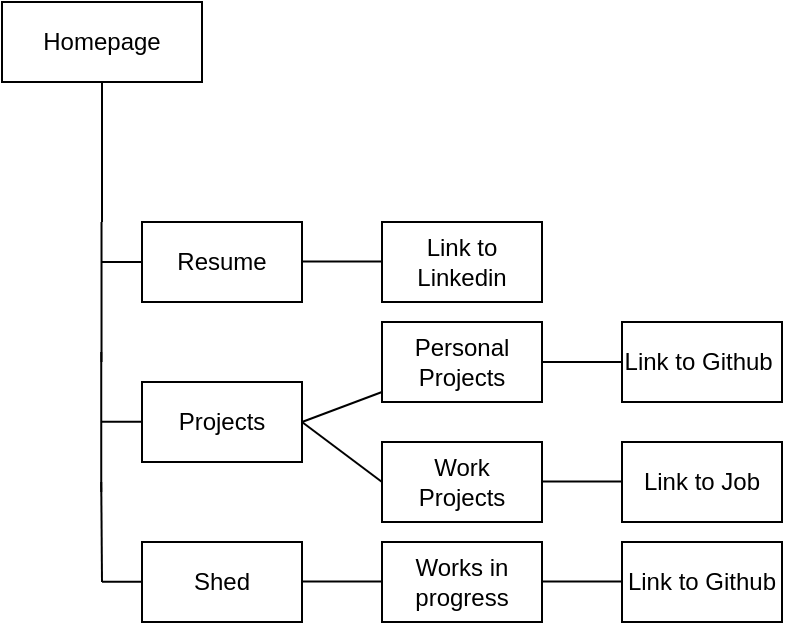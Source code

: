 <mxfile version="20.8.13" type="github"><diagram name="Page-1" id="2y5kcq44ZByHqeCwnkJB"><mxGraphModel dx="1103" dy="596" grid="1" gridSize="10" guides="1" tooltips="1" connect="1" arrows="1" fold="1" page="1" pageScale="1" pageWidth="850" pageHeight="1100" math="0" shadow="0"><root><mxCell id="0"/><mxCell id="1" parent="0"/><mxCell id="Rqs1tYRSAkKovKcfagJW-1" value="Homepage" style="rounded=0;whiteSpace=wrap;html=1;" vertex="1" parent="1"><mxGeometry x="110" y="80" width="100" height="40" as="geometry"/></mxCell><mxCell id="Rqs1tYRSAkKovKcfagJW-2" value="" style="endArrow=none;html=1;rounded=0;entryX=0.5;entryY=1;entryDx=0;entryDy=0;" edge="1" parent="1" target="Rqs1tYRSAkKovKcfagJW-1"><mxGeometry width="50" height="50" relative="1" as="geometry"><mxPoint x="160" y="190" as="sourcePoint"/><mxPoint x="180" y="140" as="targetPoint"/><Array as="points"><mxPoint x="160" y="170"/></Array></mxGeometry></mxCell><mxCell id="Rqs1tYRSAkKovKcfagJW-3" value="Resume" style="rounded=0;whiteSpace=wrap;html=1;" vertex="1" parent="1"><mxGeometry x="180" y="190" width="80" height="40" as="geometry"/></mxCell><mxCell id="Rqs1tYRSAkKovKcfagJW-4" value="Projects" style="rounded=0;whiteSpace=wrap;html=1;" vertex="1" parent="1"><mxGeometry x="180" y="270" width="80" height="40" as="geometry"/></mxCell><mxCell id="Rqs1tYRSAkKovKcfagJW-5" value="Shed" style="rounded=0;whiteSpace=wrap;html=1;" vertex="1" parent="1"><mxGeometry x="180" y="350" width="80" height="40" as="geometry"/></mxCell><mxCell id="Rqs1tYRSAkKovKcfagJW-7" value="" style="endArrow=none;html=1;rounded=0;entryX=0.5;entryY=1;entryDx=0;entryDy=0;" edge="1" parent="1"><mxGeometry width="50" height="50" relative="1" as="geometry"><mxPoint x="159.76" y="260" as="sourcePoint"/><mxPoint x="159.76" y="190" as="targetPoint"/></mxGeometry></mxCell><mxCell id="Rqs1tYRSAkKovKcfagJW-8" value="" style="endArrow=none;html=1;rounded=0;entryX=0.5;entryY=1;entryDx=0;entryDy=0;" edge="1" parent="1"><mxGeometry width="50" height="50" relative="1" as="geometry"><mxPoint x="159.62" y="325" as="sourcePoint"/><mxPoint x="159.62" y="255" as="targetPoint"/></mxGeometry></mxCell><mxCell id="Rqs1tYRSAkKovKcfagJW-9" value="" style="endArrow=none;html=1;rounded=0;entryX=0.5;entryY=1;entryDx=0;entryDy=0;" edge="1" parent="1"><mxGeometry width="50" height="50" relative="1" as="geometry"><mxPoint x="160" y="370" as="sourcePoint"/><mxPoint x="159.62" y="320" as="targetPoint"/></mxGeometry></mxCell><mxCell id="Rqs1tYRSAkKovKcfagJW-11" value="" style="endArrow=none;html=1;rounded=0;entryX=0;entryY=0.5;entryDx=0;entryDy=0;" edge="1" parent="1" target="Rqs1tYRSAkKovKcfagJW-3"><mxGeometry width="50" height="50" relative="1" as="geometry"><mxPoint x="160" y="210" as="sourcePoint"/><mxPoint x="185" y="200" as="targetPoint"/></mxGeometry></mxCell><mxCell id="Rqs1tYRSAkKovKcfagJW-12" value="" style="endArrow=none;html=1;rounded=0;entryX=0;entryY=0.5;entryDx=0;entryDy=0;" edge="1" parent="1"><mxGeometry width="50" height="50" relative="1" as="geometry"><mxPoint x="160" y="289.87" as="sourcePoint"/><mxPoint x="180" y="289.87" as="targetPoint"/></mxGeometry></mxCell><mxCell id="Rqs1tYRSAkKovKcfagJW-13" value="" style="endArrow=none;html=1;rounded=0;entryX=0;entryY=0.5;entryDx=0;entryDy=0;" edge="1" parent="1"><mxGeometry width="50" height="50" relative="1" as="geometry"><mxPoint x="160" y="369.87" as="sourcePoint"/><mxPoint x="180" y="369.87" as="targetPoint"/></mxGeometry></mxCell><mxCell id="Rqs1tYRSAkKovKcfagJW-15" value="" style="endArrow=none;html=1;rounded=0;" edge="1" parent="1" target="Rqs1tYRSAkKovKcfagJW-16"><mxGeometry width="50" height="50" relative="1" as="geometry"><mxPoint x="260" y="290" as="sourcePoint"/><mxPoint x="300" y="290" as="targetPoint"/></mxGeometry></mxCell><mxCell id="Rqs1tYRSAkKovKcfagJW-16" value="Personal Projects" style="rounded=0;whiteSpace=wrap;html=1;" vertex="1" parent="1"><mxGeometry x="300" y="240" width="80" height="40" as="geometry"/></mxCell><mxCell id="Rqs1tYRSAkKovKcfagJW-18" value="Work&lt;br&gt;&amp;nbsp;Projects&amp;nbsp;" style="rounded=0;whiteSpace=wrap;html=1;" vertex="1" parent="1"><mxGeometry x="300" y="300" width="80" height="40" as="geometry"/></mxCell><mxCell id="Rqs1tYRSAkKovKcfagJW-19" value="" style="endArrow=none;html=1;rounded=0;exitX=1;exitY=0.5;exitDx=0;exitDy=0;entryX=0;entryY=0.5;entryDx=0;entryDy=0;" edge="1" parent="1" source="Rqs1tYRSAkKovKcfagJW-4" target="Rqs1tYRSAkKovKcfagJW-18"><mxGeometry width="50" height="50" relative="1" as="geometry"><mxPoint x="270" y="300" as="sourcePoint"/><mxPoint x="310" y="285" as="targetPoint"/></mxGeometry></mxCell><mxCell id="Rqs1tYRSAkKovKcfagJW-20" value="Link to Github&amp;nbsp;" style="rounded=0;whiteSpace=wrap;html=1;" vertex="1" parent="1"><mxGeometry x="420" y="240" width="80" height="40" as="geometry"/></mxCell><mxCell id="Rqs1tYRSAkKovKcfagJW-22" value="" style="endArrow=none;html=1;rounded=0;entryX=0;entryY=0.5;entryDx=0;entryDy=0;" edge="1" parent="1" target="Rqs1tYRSAkKovKcfagJW-20"><mxGeometry width="50" height="50" relative="1" as="geometry"><mxPoint x="380" y="260" as="sourcePoint"/><mxPoint x="430" y="210" as="targetPoint"/></mxGeometry></mxCell><mxCell id="Rqs1tYRSAkKovKcfagJW-23" value="Link to Job" style="rounded=0;whiteSpace=wrap;html=1;" vertex="1" parent="1"><mxGeometry x="420" y="300" width="80" height="40" as="geometry"/></mxCell><mxCell id="Rqs1tYRSAkKovKcfagJW-24" value="" style="endArrow=none;html=1;rounded=0;entryX=0;entryY=0.5;entryDx=0;entryDy=0;" edge="1" parent="1"><mxGeometry width="50" height="50" relative="1" as="geometry"><mxPoint x="380" y="319.77" as="sourcePoint"/><mxPoint x="420" y="319.77" as="targetPoint"/></mxGeometry></mxCell><mxCell id="Rqs1tYRSAkKovKcfagJW-26" value="Link to Linkedin" style="rounded=0;whiteSpace=wrap;html=1;" vertex="1" parent="1"><mxGeometry x="300" y="190" width="80" height="40" as="geometry"/></mxCell><mxCell id="Rqs1tYRSAkKovKcfagJW-28" value="" style="endArrow=none;html=1;rounded=0;entryX=0;entryY=0.5;entryDx=0;entryDy=0;" edge="1" parent="1"><mxGeometry width="50" height="50" relative="1" as="geometry"><mxPoint x="260" y="209.77" as="sourcePoint"/><mxPoint x="300" y="209.77" as="targetPoint"/></mxGeometry></mxCell><mxCell id="Rqs1tYRSAkKovKcfagJW-29" value="Works in progress" style="rounded=0;whiteSpace=wrap;html=1;" vertex="1" parent="1"><mxGeometry x="300" y="350" width="80" height="40" as="geometry"/></mxCell><mxCell id="Rqs1tYRSAkKovKcfagJW-30" value="" style="endArrow=none;html=1;rounded=0;entryX=0;entryY=0.5;entryDx=0;entryDy=0;" edge="1" parent="1"><mxGeometry width="50" height="50" relative="1" as="geometry"><mxPoint x="260" y="369.77" as="sourcePoint"/><mxPoint x="300" y="369.77" as="targetPoint"/></mxGeometry></mxCell><mxCell id="Rqs1tYRSAkKovKcfagJW-31" value="Link to Github" style="rounded=0;whiteSpace=wrap;html=1;" vertex="1" parent="1"><mxGeometry x="420" y="350" width="80" height="40" as="geometry"/></mxCell><mxCell id="Rqs1tYRSAkKovKcfagJW-32" value="" style="endArrow=none;html=1;rounded=0;entryX=0;entryY=0.5;entryDx=0;entryDy=0;" edge="1" parent="1"><mxGeometry width="50" height="50" relative="1" as="geometry"><mxPoint x="380.0" y="369.78" as="sourcePoint"/><mxPoint x="420.0" y="369.78" as="targetPoint"/></mxGeometry></mxCell></root></mxGraphModel></diagram></mxfile>